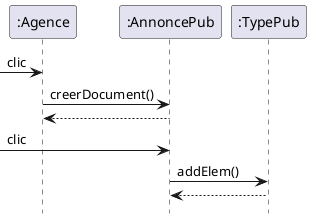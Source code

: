 
@startuml

hide footbox

participant ":Agence" As A
participant ":AnnoncePub" As AP
participant ":TypePub" As TP

[-> A : clic
A -> AP : creerDocument()
AP --> A :

[-> AP : clic
AP -> TP : addElem()
TP --> AP :

@enduml

